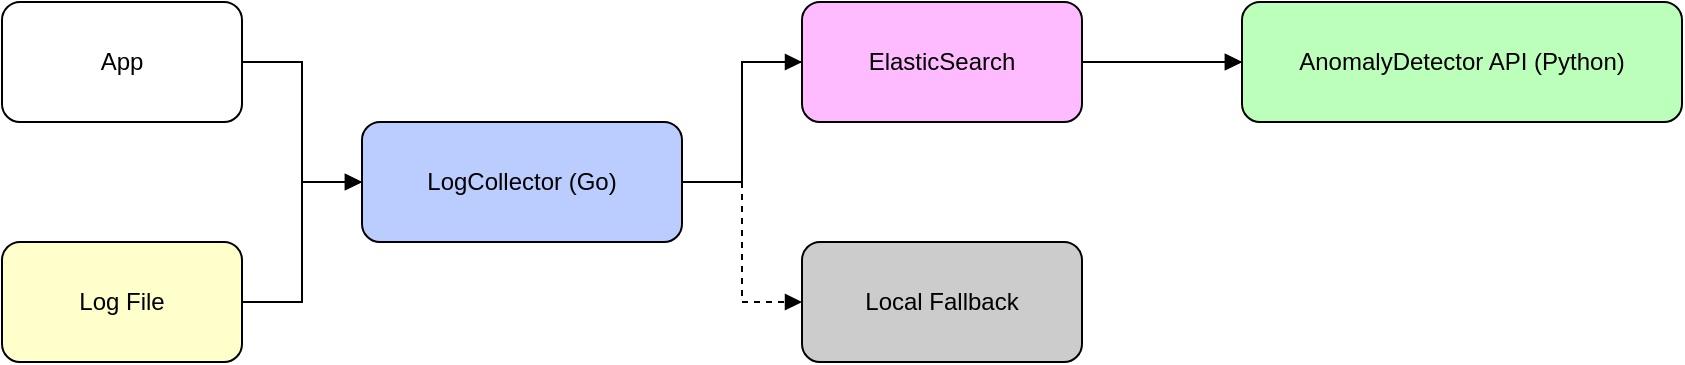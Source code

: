 <mxfile>
    <diagram id="architecture" name="Architecture">
        <mxGraphModel dx="530" dy="492" grid="1" gridSize="10" guides="1" tooltips="1" connect="1" arrows="1" fold="1" page="1" pageScale="1" pageWidth="1169" pageHeight="827" math="0" shadow="0">
            <root>
                <mxCell id="0"/>
                <mxCell id="1" parent="0"/>
                <mxCell id="2" value="App" style="rounded=1;whiteSpace=wrap;html=1;fillColor=#FFFFFF;strokeColor=#000000;" parent="1" vertex="1">
                    <mxGeometry x="80" y="120" width="120" height="60" as="geometry"/>
                </mxCell>
                <mxCell id="9" value="Log File" style="rounded=1;whiteSpace=wrap;html=1;fillColor=#FFFFCC;strokeColor=#000000;" parent="1" vertex="1">
                    <mxGeometry x="80" y="240" width="120" height="60" as="geometry"/>
                </mxCell>
                <mxCell id="3" value="LogCollector (Go)" style="rounded=1;whiteSpace=wrap;html=1;fillColor=#BBCCFF;strokeColor=#000000;" parent="1" vertex="1">
                    <mxGeometry x="260" y="180" width="160" height="60" as="geometry"/>
                </mxCell>
                <mxCell id="10" value="Local Fallback" style="rounded=1;whiteSpace=wrap;html=1;fillColor=#CCCCCC;strokeColor=#000000;" parent="1" vertex="1">
                    <mxGeometry x="480" y="240" width="140" height="60" as="geometry"/>
                </mxCell>
                <mxCell id="5" value="AnomalyDetector API (Python)" style="rounded=1;whiteSpace=wrap;html=1;fillColor=#BBFFBB;strokeColor=#000000;" parent="1" vertex="1">
                    <mxGeometry x="700" y="120" width="220" height="60" as="geometry"/>
                </mxCell>
                <mxCell id="6" style="edgeStyle=orthogonalEdgeStyle;rounded=0;orthogonalLoop=1;jettySize=auto;html=1;endArrow=block;endFill=1;strokeColor=#000000;" parent="1" source="2" target="3" edge="1">
                    <mxGeometry relative="1" as="geometry"/>
                </mxCell>
                <mxCell id="11" style="edgeStyle=orthogonalEdgeStyle;rounded=0;orthogonalLoop=1;jettySize=auto;html=1;endArrow=block;endFill=1;strokeColor=#000000;" parent="1" source="9" target="3" edge="1">
                    <mxGeometry relative="1" as="geometry"/>
                </mxCell>
                <mxCell id="7" style="edgeStyle=orthogonalEdgeStyle;rounded=0;orthogonalLoop=1;jettySize=auto;html=1;endArrow=block;endFill=1;strokeColor=#000000;" parent="1" source="3" target="4" edge="1">
                    <mxGeometry relative="1" as="geometry"/>
                </mxCell>
                <mxCell id="12" style="edgeStyle=orthogonalEdgeStyle;rounded=0;orthogonalLoop=1;jettySize=auto;html=1;dashed=1;endArrow=block;endFill=1;strokeColor=#000000;" parent="1" source="3" target="10" edge="1">
                    <mxGeometry relative="1" as="geometry"/>
                </mxCell>
                <mxCell id="8" style="edgeStyle=orthogonalEdgeStyle;rounded=0;orthogonalLoop=1;jettySize=auto;html=1;endArrow=block;endFill=1;strokeColor=#000000;" parent="1" source="4" target="5" edge="1">
                    <mxGeometry relative="1" as="geometry"/>
                </mxCell>
                <mxCell id="13" style="edgeStyle=orthogonalEdgeStyle;rounded=0;orthogonalLoop=1;jettySize=auto;html=1;dashed=0;endArrow=block;endFill=1;strokeColor=#000000;" parent="1" source="3" target="5" edge="1">
                    <mxGeometry relative="1" as="geometry">
                        <Array as="points">
                            <mxPoint x="450" y="210"/>
                            <mxPoint x="450" y="150"/>
                        </Array>
                    </mxGeometry>
                </mxCell>
                <mxCell id="4" value="ElasticSearch" style="rounded=1;whiteSpace=wrap;html=1;fillColor=#FFBBFF;strokeColor=#000000;" parent="1" vertex="1">
                    <mxGeometry x="480" y="120" width="140" height="60" as="geometry"/>
                </mxCell>
            </root>
        </mxGraphModel>
    </diagram>
</mxfile>